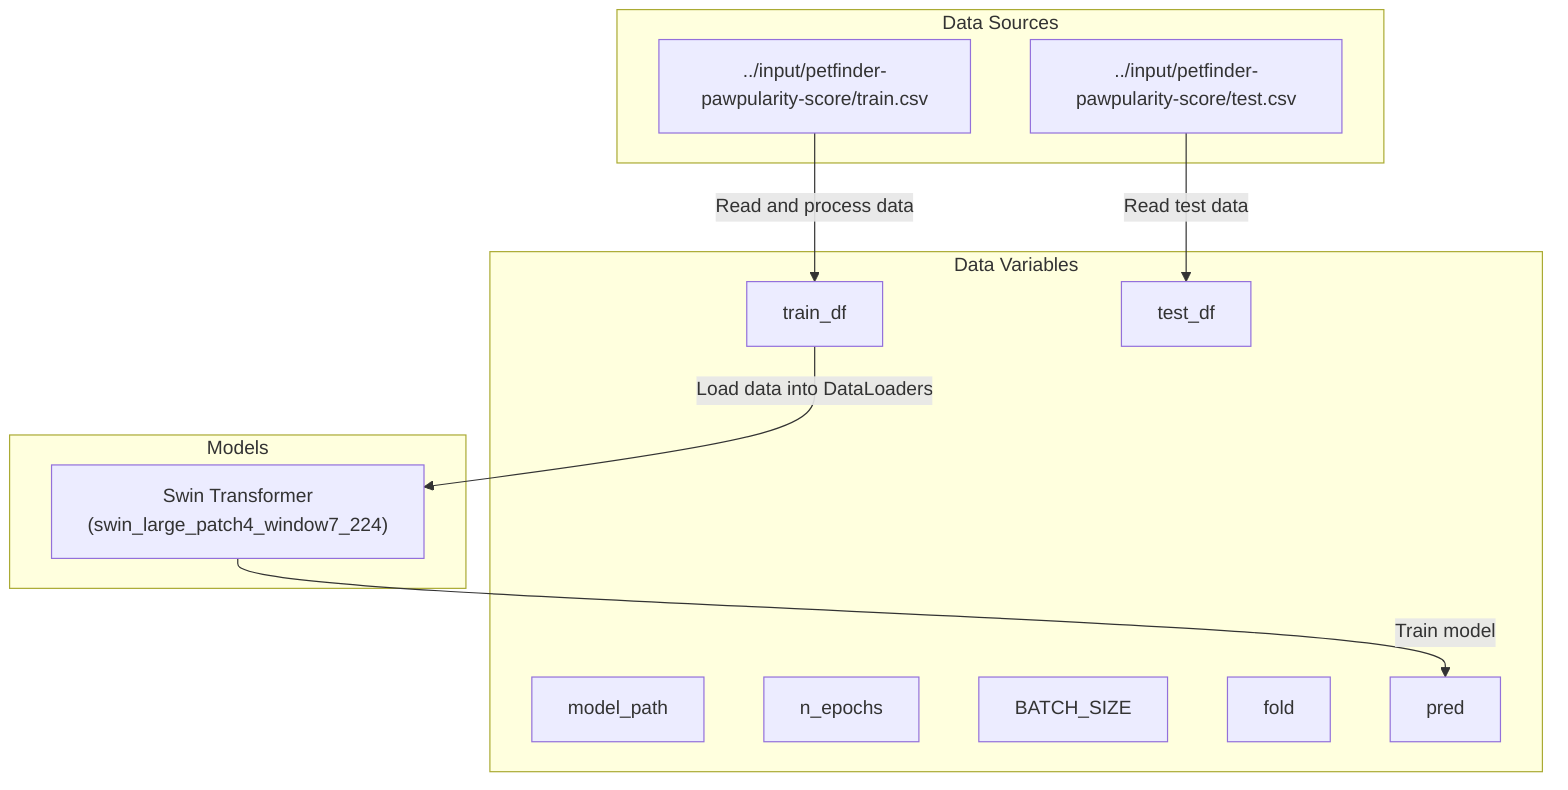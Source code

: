 flowchart TD
    %% Data Sources
    subgraph data_sources [Data Sources]
        train_csv["../input/petfinder-pawpularity-score/train.csv"]
        test_csv["../input/petfinder-pawpularity-score/test.csv"]
    end

    %% Data Variables
    subgraph data_variables [Data Variables]
        train_df["train_df"]
        test_df["test_df"]
        model_path["model_path"]
        n_epochs["n_epochs"]
        BATCH_SIZE["BATCH_SIZE"]
        fold["fold"]
        pred["pred"]
    end

    %% Model
    subgraph models [Models]
        swin_transformer["Swin Transformer\n(swin_large_patch4_window7_224)"]
    end

    %% Data Flow
    train_csv --> |"Read and process data"| train_df
    train_df --> |"Load data into DataLoaders"| swin_transformer
    swin_transformer --> |"Train model"| pred
    test_csv --> |"Read test data"| test_df
    
    %% Comments
    %% train_csv: Training data CSV file
    %% test_csv: Test data CSV file
    %% train_df: DataFrame containing training data
    %% test_df: DataFrame containing test data
    %% model_path: Model architecture
    %% n_epochs: Number of training epochs
    %% BATCH_SIZE: Batch size for training
    %% fold: K-fold cross-validation indicator
    %% pred: Predictions from the model
    %% swin_transformer: Swin Transformer Model